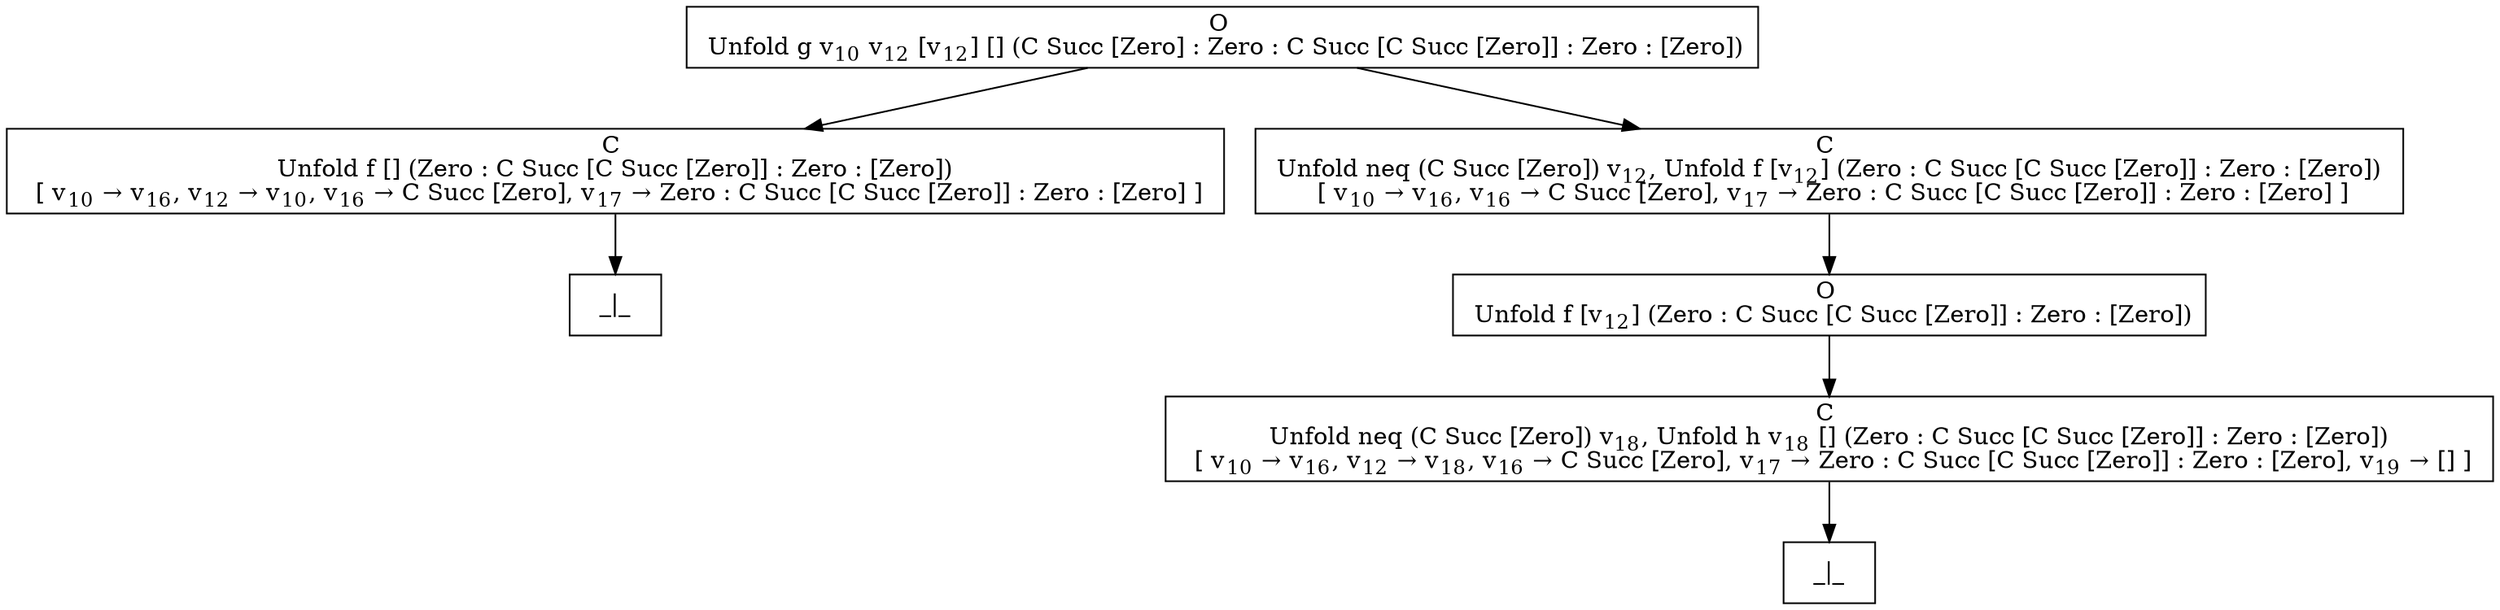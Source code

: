digraph {
    graph [rankdir=TB
          ,bgcolor=transparent];
    node [shape=box
         ,fillcolor=white
         ,style=filled];
    0 [label=<O <BR/> Unfold g v<SUB>10</SUB> v<SUB>12</SUB> [v<SUB>12</SUB>] [] (C Succ [Zero] : Zero : C Succ [C Succ [Zero]] : Zero : [Zero])>];
    1 [label=<C <BR/> Unfold f [] (Zero : C Succ [C Succ [Zero]] : Zero : [Zero]) <BR/>  [ v<SUB>10</SUB> &rarr; v<SUB>16</SUB>, v<SUB>12</SUB> &rarr; v<SUB>10</SUB>, v<SUB>16</SUB> &rarr; C Succ [Zero], v<SUB>17</SUB> &rarr; Zero : C Succ [C Succ [Zero]] : Zero : [Zero] ] >];
    2 [label=<C <BR/> Unfold neq (C Succ [Zero]) v<SUB>12</SUB>, Unfold f [v<SUB>12</SUB>] (Zero : C Succ [C Succ [Zero]] : Zero : [Zero]) <BR/>  [ v<SUB>10</SUB> &rarr; v<SUB>16</SUB>, v<SUB>16</SUB> &rarr; C Succ [Zero], v<SUB>17</SUB> &rarr; Zero : C Succ [C Succ [Zero]] : Zero : [Zero] ] >];
    3 [label=<_|_>];
    4 [label=<O <BR/> Unfold f [v<SUB>12</SUB>] (Zero : C Succ [C Succ [Zero]] : Zero : [Zero])>];
    5 [label=<C <BR/> Unfold neq (C Succ [Zero]) v<SUB>18</SUB>, Unfold h v<SUB>18</SUB> [] (Zero : C Succ [C Succ [Zero]] : Zero : [Zero]) <BR/>  [ v<SUB>10</SUB> &rarr; v<SUB>16</SUB>, v<SUB>12</SUB> &rarr; v<SUB>18</SUB>, v<SUB>16</SUB> &rarr; C Succ [Zero], v<SUB>17</SUB> &rarr; Zero : C Succ [C Succ [Zero]] : Zero : [Zero], v<SUB>19</SUB> &rarr; [] ] >];
    6 [label=<_|_>];
    0 -> 1 [label=""];
    0 -> 2 [label=""];
    1 -> 3 [label=""];
    2 -> 4 [label=""];
    4 -> 5 [label=""];
    5 -> 6 [label=""];
}